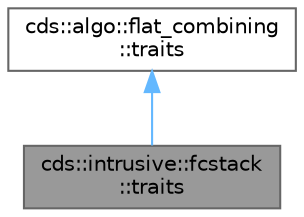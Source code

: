 digraph "cds::intrusive::fcstack::traits"
{
 // LATEX_PDF_SIZE
  bgcolor="transparent";
  edge [fontname=Helvetica,fontsize=10,labelfontname=Helvetica,labelfontsize=10];
  node [fontname=Helvetica,fontsize=10,shape=box,height=0.2,width=0.4];
  Node1 [id="Node000001",label="cds::intrusive::fcstack\l::traits",height=0.2,width=0.4,color="gray40", fillcolor="grey60", style="filled", fontcolor="black",tooltip="FCStack type traits"];
  Node2 -> Node1 [id="edge2_Node000001_Node000002",dir="back",color="steelblue1",style="solid",tooltip=" "];
  Node2 [id="Node000002",label="cds::algo::flat_combining\l::traits",height=0.2,width=0.4,color="gray40", fillcolor="white", style="filled",URL="$structcds_1_1algo_1_1flat__combining_1_1traits.html",tooltip="Type traits of kernel class"];
}
